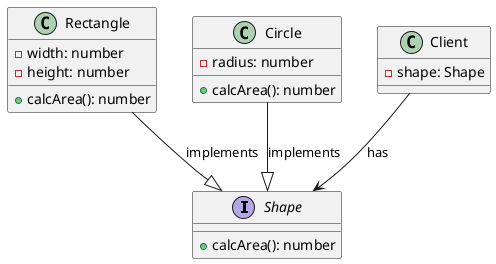 @startuml ShapeHierarchy

interface Shape {
  + calcArea(): number
}

class Rectangle {
  - width: number
  - height: number
  + calcArea(): number
}

class Circle {
  - radius: number
  + calcArea(): number
}

class Client {
  - shape: Shape
}

Rectangle --|> Shape : implements
Circle --|> Shape : implements
Client --> Shape : has

@enduml